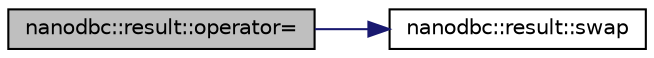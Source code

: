 digraph "nanodbc::result::operator="
{
 // LATEX_PDF_SIZE
  edge [fontname="Helvetica",fontsize="10",labelfontname="Helvetica",labelfontsize="10"];
  node [fontname="Helvetica",fontsize="10",shape=record];
  rankdir="LR";
  Node172 [label="nanodbc::result::operator=",height=0.2,width=0.4,color="black", fillcolor="grey75", style="filled", fontcolor="black",tooltip="Assignment."];
  Node172 -> Node173 [color="midnightblue",fontsize="10",style="solid",fontname="Helvetica"];
  Node173 [label="nanodbc::result::swap",height=0.2,width=0.4,color="black", fillcolor="white", style="filled",URL="$classnanodbc_1_1result.html#a8cfba4b26f5dbddc955494484bc41a0d",tooltip="Member swap."];
}
